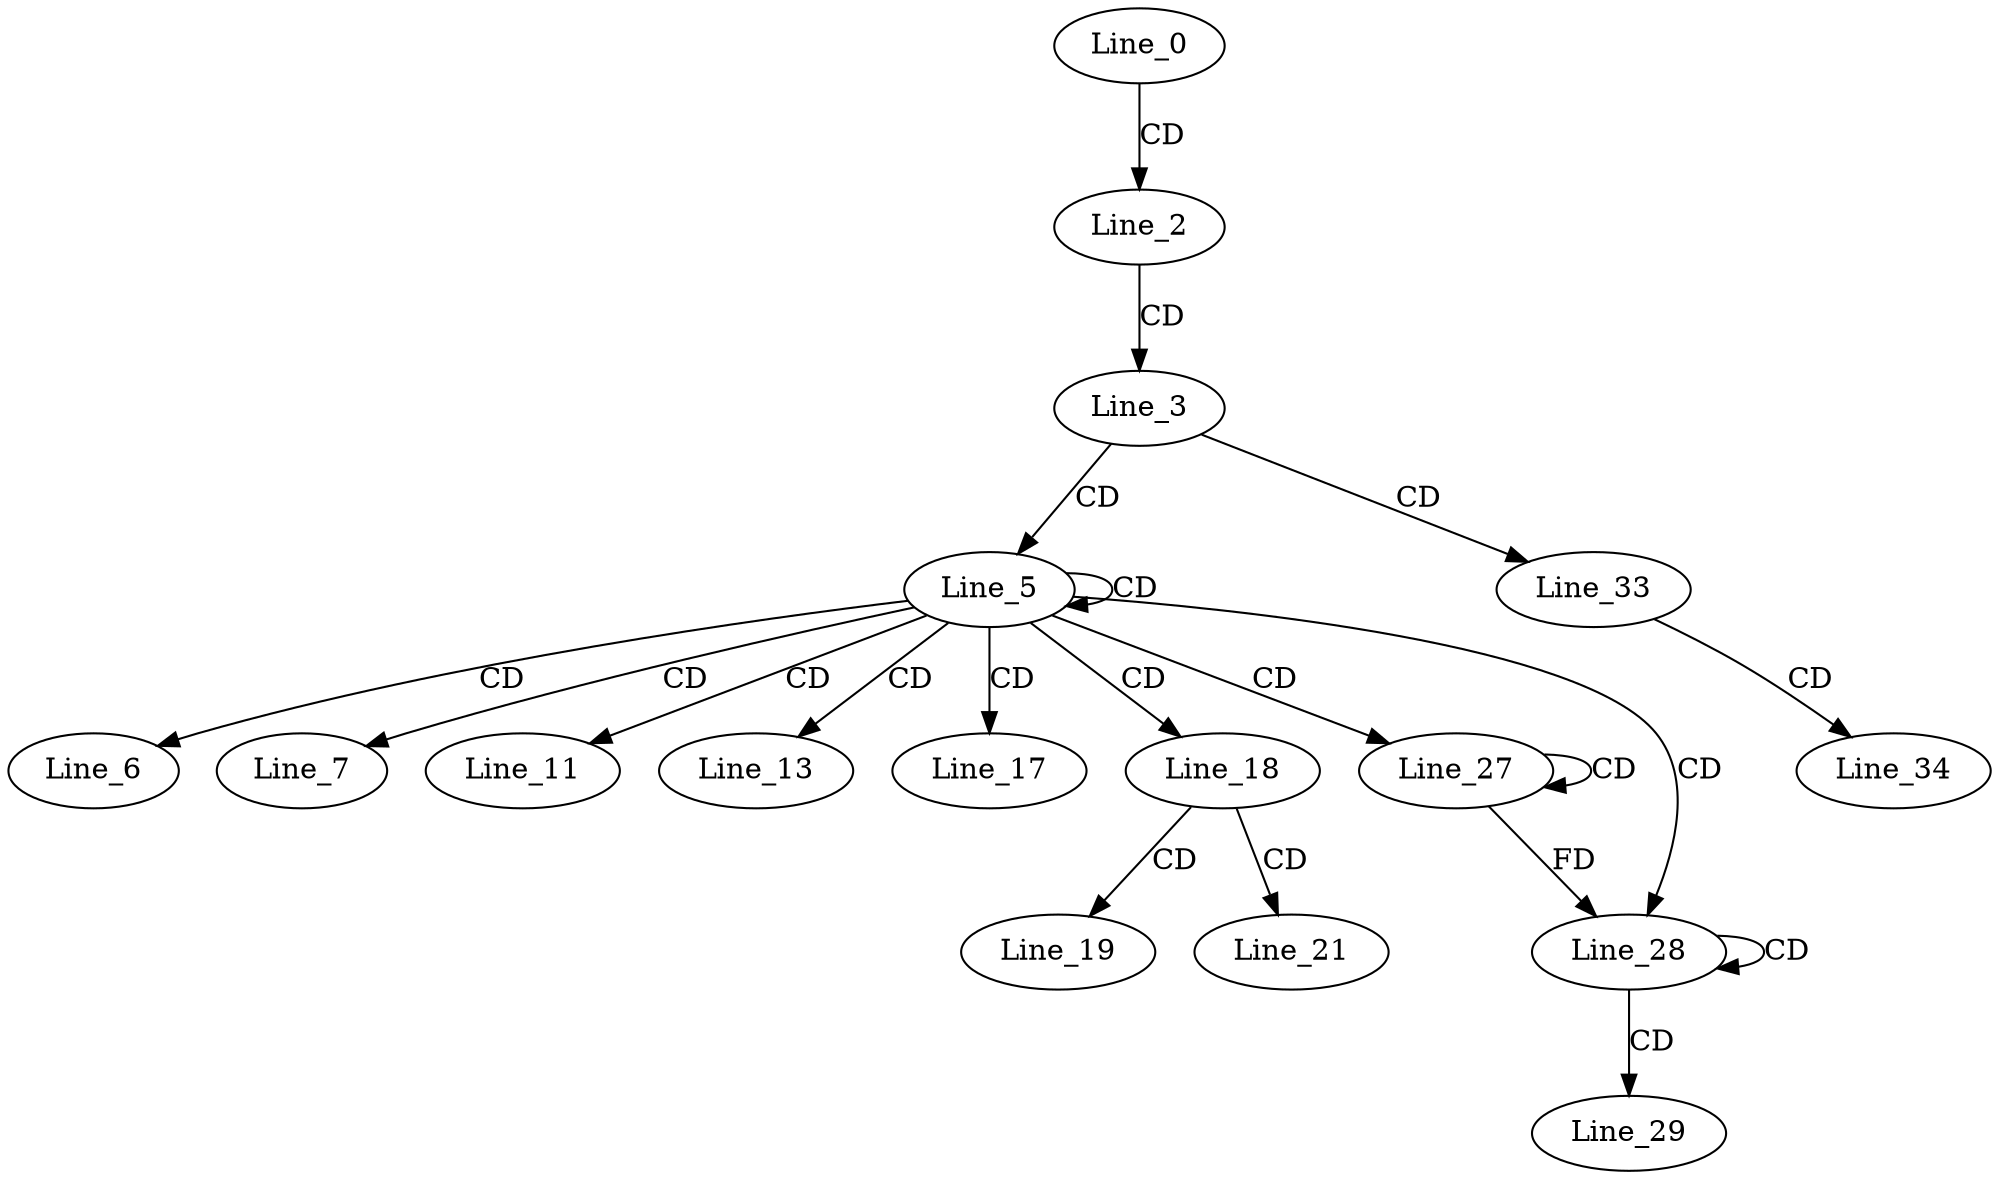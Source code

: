 digraph G {
  Line_0;
  Line_2;
  Line_3;
  Line_5;
  Line_5;
  Line_5;
  Line_6;
  Line_7;
  Line_11;
  Line_13;
  Line_17;
  Line_18;
  Line_19;
  Line_21;
  Line_27;
  Line_27;
  Line_28;
  Line_28;
  Line_29;
  Line_33;
  Line_34;
  Line_0 -> Line_2 [ label="CD" ];
  Line_2 -> Line_3 [ label="CD" ];
  Line_3 -> Line_5 [ label="CD" ];
  Line_5 -> Line_5 [ label="CD" ];
  Line_5 -> Line_6 [ label="CD" ];
  Line_5 -> Line_7 [ label="CD" ];
  Line_5 -> Line_11 [ label="CD" ];
  Line_5 -> Line_13 [ label="CD" ];
  Line_5 -> Line_17 [ label="CD" ];
  Line_5 -> Line_18 [ label="CD" ];
  Line_18 -> Line_19 [ label="CD" ];
  Line_18 -> Line_21 [ label="CD" ];
  Line_5 -> Line_27 [ label="CD" ];
  Line_27 -> Line_27 [ label="CD" ];
  Line_5 -> Line_28 [ label="CD" ];
  Line_28 -> Line_28 [ label="CD" ];
  Line_27 -> Line_28 [ label="FD" ];
  Line_28 -> Line_29 [ label="CD" ];
  Line_3 -> Line_33 [ label="CD" ];
  Line_33 -> Line_34 [ label="CD" ];
}
